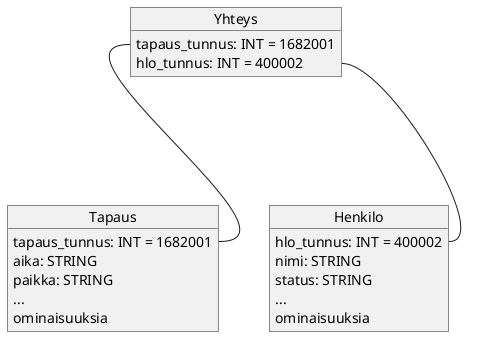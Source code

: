 @startuml

object Tapaus {
tapaus_tunnus: INT = 1682001
aika: STRING
paikka: STRING
...
ominaisuuksia
}

object Henkilo {
hlo_tunnus: INT = 400002
nimi: STRING
status: STRING
...
ominaisuuksia
}

object Yhteys {
tapaus_tunnus: INT = 1682001
hlo_tunnus: INT = 400002
}

Yhteys::hlo_tunnus --- Henkilo::hlo_tunnus
Yhteys::tapaus_tunnus --- Tapaus::tapaus_tunnus

@enduml